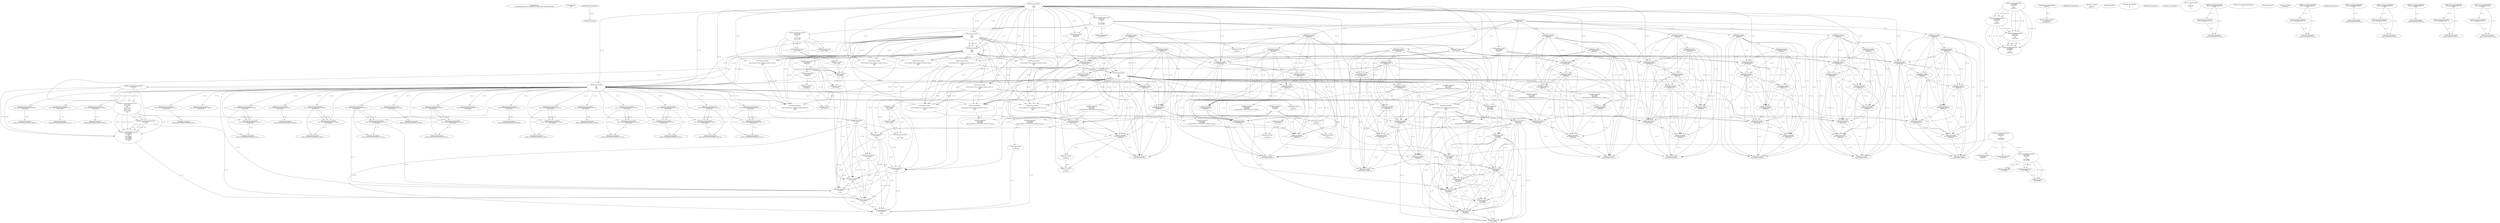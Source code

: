 // Global SCDG with merge call
digraph {
	0 [label="268454688.main
5133bde9cdc9b86a0c15f57f4598909bb27cd162428a0f27980aa55618c99f4f"]
	1 [label="268454699.Sleep
1000"]
	2 [label="268450908.GetProcessHeap
"]
	3 [label="268465424.VirtualAlloc
0
128
12288
4"]
	4 [label="268465190.RegOpenKeyExW
2147483650
268501000
0
131097
2147417172"]
	5 [label="268465223.RegQueryValueExW
2147417376
268500984
0
0
3221762048
2147417188"]
	3 -> 5 [label="(0-->5)"]
	6 [label="268465239.RegCloseKey
2147417376"]
	5 -> 6 [label="(1-->1)"]
	7 [label="268465489.wsprintfW
3221762048
268501104
0"]
	3 -> 7 [label="(0-->1)"]
	5 -> 7 [label="(5-->1)"]
	8 [label="268466183.VirtualAlloc
0
1024
12288
4"]
	3 -> 8 [label="(3-->3)"]
	3 -> 8 [label="(4-->4)"]
	9 [label="268466202.VirtualAlloc
0
3596
12288
4"]
	3 -> 9 [label="(3-->3)"]
	8 -> 9 [label="(3-->3)"]
	3 -> 9 [label="(4-->4)"]
	8 -> 9 [label="(4-->4)"]
	10 [label="268466212.GetWindowsDirectoryW
3221770240
256"]
	9 -> 10 [label="(0-->1)"]
	11 [label="268466270.GetVolumeInformationW
3221770240
3221770752
256
3221771776
3221771784
3221771780
3221771264
256"]
	9 -> 11 [label="(0-->1)"]
	10 -> 11 [label="(1-->1)"]
	10 -> 11 [label="(2-->3)"]
	10 -> 11 [label="(2-->8)"]
	12 [label="268465190.RegOpenKeyExW
2147483650
268501632
0
131097
2147417172"]
	4 -> 12 [label="(1-->1)"]
	4 -> 12 [label="(4-->4)"]
	4 -> 12 [label="(5-->5)"]
	13 [label="268465223.RegQueryValueExW
3221771788
268501592
0
0
3221771788
2147417188"]
	5 -> 13 [label="(6-->6)"]
	14 [label="268465239.RegCloseKey
3221771788"]
	13 -> 14 [label="(1-->1)"]
	13 -> 14 [label="(5-->1)"]
	15 [label="268466320.lstrlenW
3221771788"]
	13 -> 15 [label="(1-->1)"]
	13 -> 15 [label="(5-->1)"]
	14 -> 15 [label="(1-->1)"]
	16 [label="268466376.wsprintfW
3221766144
268501204
0"]
	8 -> 16 [label="(0-->1)"]
	17 [label="268466397.lstrcatW
3221766144
3221771788"]
	8 -> 17 [label="(0-->1)"]
	16 -> 17 [label="(1-->1)"]
	13 -> 17 [label="(1-->2)"]
	13 -> 17 [label="(5-->2)"]
	14 -> 17 [label="(1-->2)"]
	15 -> 17 [label="(1-->2)"]
	18 [label="268466409.GetModuleHandleW
268501752"]
	19 [label="268466416.GetProcAddress
270536744
RtlComputeCrc32"]
	18 -> 19 [label="(0-->1)"]
	20 [label="268466432.lstrlenW
3221766144"]
	8 -> 20 [label="(0-->1)"]
	16 -> 20 [label="(1-->1)"]
	17 -> 20 [label="(1-->1)"]
	21 [label="268466449.RtlComputeCrc32
"]
	22 [label="268466481.VirtualFree
3221770240
0
32768"]
	9 -> 22 [label="(0-->1)"]
	10 -> 22 [label="(1-->1)"]
	11 -> 22 [label="(1-->1)"]
	23 [label="268464882.lstrlenW
3221762048"]
	3 -> 23 [label="(0-->1)"]
	5 -> 23 [label="(5-->1)"]
	7 -> 23 [label="(1-->1)"]
	24 [label="268464893.lstrlenW
268497860"]
	25 [label="268453932.VirtualAlloc
0
retval_lstrlenW_32917_32_retval_lstrlenW_32912_32
12288
64"]
	3 -> 25 [label="(3-->3)"]
	8 -> 25 [label="(3-->3)"]
	9 -> 25 [label="(3-->3)"]
	26 [label="268453967.lstrcpyW
0
268497976"]
	27 [label="268453974.lstrlenW
0"]
	28 [label="268464425.lstrcatW
retval_lstrlenW_33292_32
268497860"]
	24 -> 28 [label="(1-->2)"]
	29 [label="268464433.lstrcatW
retval_lstrlenW_33292_32
268500944"]
	28 -> 29 [label="(1-->1)"]
	30 [label="268464439.lstrcatW
retval_lstrlenW_33292_32
3221762048"]
	28 -> 30 [label="(1-->1)"]
	29 -> 30 [label="(1-->1)"]
	3 -> 30 [label="(0-->2)"]
	5 -> 30 [label="(5-->2)"]
	7 -> 30 [label="(1-->2)"]
	23 -> 30 [label="(1-->2)"]
	31 [label="268464447.lstrcatW
retval_lstrlenW_33292_32
268500948"]
	28 -> 31 [label="(1-->1)"]
	29 -> 31 [label="(1-->1)"]
	30 -> 31 [label="(1-->1)"]
	32 [label="268464636.VirtualAlloc
0
66
12288
64"]
	3 -> 32 [label="(3-->3)"]
	8 -> 32 [label="(3-->3)"]
	9 -> 32 [label="(3-->3)"]
	25 -> 32 [label="(3-->3)"]
	25 -> 32 [label="(4-->4)"]
	33 [label="268464662.wsprintfW
3221778432
268500952
unconstrained_ret_RtlComputeCrc32_32820_32"]
	32 -> 33 [label="(0-->1)"]
	34 [label="268464692.lstrcatW
retval_lstrlenW_33292_32
268497764"]
	28 -> 34 [label="(1-->1)"]
	29 -> 34 [label="(1-->1)"]
	30 -> 34 [label="(1-->1)"]
	31 -> 34 [label="(1-->1)"]
	35 [label="268464700.lstrcatW
retval_lstrlenW_33292_32
268500944"]
	28 -> 35 [label="(1-->1)"]
	29 -> 35 [label="(1-->1)"]
	30 -> 35 [label="(1-->1)"]
	31 -> 35 [label="(1-->1)"]
	34 -> 35 [label="(1-->1)"]
	29 -> 35 [label="(2-->2)"]
	36 [label="268464706.lstrcatW
retval_lstrlenW_33292_32
3221778432"]
	28 -> 36 [label="(1-->1)"]
	29 -> 36 [label="(1-->1)"]
	30 -> 36 [label="(1-->1)"]
	31 -> 36 [label="(1-->1)"]
	34 -> 36 [label="(1-->1)"]
	35 -> 36 [label="(1-->1)"]
	32 -> 36 [label="(0-->2)"]
	33 -> 36 [label="(1-->2)"]
	37 [label="268464714.lstrcatW
retval_lstrlenW_33292_32
268500948"]
	28 -> 37 [label="(1-->1)"]
	29 -> 37 [label="(1-->1)"]
	30 -> 37 [label="(1-->1)"]
	31 -> 37 [label="(1-->1)"]
	34 -> 37 [label="(1-->1)"]
	35 -> 37 [label="(1-->1)"]
	36 -> 37 [label="(1-->1)"]
	31 -> 37 [label="(2-->2)"]
	38 [label="268464726.VirtualFree
3221778432
0
32768"]
	32 -> 38 [label="(0-->1)"]
	33 -> 38 [label="(1-->1)"]
	36 -> 38 [label="(2-->1)"]
	22 -> 38 [label="(3-->3)"]
	39 [label="268464767.lstrlenW
retval_lstrlenW_33292_32"]
	28 -> 39 [label="(1-->1)"]
	29 -> 39 [label="(1-->1)"]
	30 -> 39 [label="(1-->1)"]
	31 -> 39 [label="(1-->1)"]
	34 -> 39 [label="(1-->1)"]
	35 -> 39 [label="(1-->1)"]
	36 -> 39 [label="(1-->1)"]
	37 -> 39 [label="(1-->1)"]
	40 [label="268453998.CreateMutexW
0
0
0"]
	41 [label="268454010.GetLastError
"]
	42 [label="268454017.GetLastError
"]
	43 [label="268454043.VirtualFree
3221774336
0
32768"]
	25 -> 43 [label="(0-->1)"]
	22 -> 43 [label="(3-->3)"]
	38 -> 43 [label="(3-->3)"]
	44 [label="268467629.VirtualFree
3221762048
0
32768"]
	3 -> 44 [label="(0-->1)"]
	5 -> 44 [label="(5-->1)"]
	7 -> 44 [label="(1-->1)"]
	23 -> 44 [label="(1-->1)"]
	30 -> 44 [label="(2-->1)"]
	22 -> 44 [label="(3-->3)"]
	38 -> 44 [label="(3-->3)"]
	43 -> 44 [label="(3-->3)"]
	45 [label="268467737.VirtualFree
3221766144
0
32768"]
	8 -> 45 [label="(0-->1)"]
	16 -> 45 [label="(1-->1)"]
	17 -> 45 [label="(1-->1)"]
	20 -> 45 [label="(1-->1)"]
	22 -> 45 [label="(3-->3)"]
	38 -> 45 [label="(3-->3)"]
	43 -> 45 [label="(3-->3)"]
	44 -> 45 [label="(3-->3)"]
	46 [label="268454737.CreateThread
0
0
268447024
0
0
0"]
	47 [label="268454761.WaitForSingleObject
retval_CreateThread_33512_32
5000"]
	48 [label="268454780.TerminateThread
retval_CreateThread_33512_32
0"]
	47 -> 48 [label="(1-->1)"]
	49 [label="268454790.CloseHandle
retval_CreateThread_33512_32"]
	47 -> 49 [label="(1-->1)"]
	48 -> 49 [label="(1-->1)"]
	50 [label="268454450.CreateToolhelp32Snapshot
2
0"]
	51 [label="268454476.VirtualAlloc
0
556
12288
4"]
	3 -> 51 [label="(3-->3)"]
	8 -> 51 [label="(3-->3)"]
	9 -> 51 [label="(3-->3)"]
	25 -> 51 [label="(3-->3)"]
	32 -> 51 [label="(3-->3)"]
	3 -> 51 [label="(4-->4)"]
	8 -> 51 [label="(4-->4)"]
	9 -> 51 [label="(4-->4)"]
	52 [label="268454501.Process32FirstW
retval_CreateToolhelp32Snapshot_34261_32
3221782528"]
	51 -> 52 [label="(0-->2)"]
	53 [label="268454533.lstrcmpiW
"]
	2 -> 53 [label="(0-->0)"]
	54 [label="268454602.Process32NextW
retval_CreateToolhelp32Snapshot_34261_32
3221782528"]
	52 -> 54 [label="(1-->1)"]
	51 -> 54 [label="(0-->2)"]
	52 -> 54 [label="(2-->2)"]
	55 [label="268454627.VirtualFree
3221782528
0
32768"]
	51 -> 55 [label="(0-->1)"]
	52 -> 55 [label="(2-->1)"]
	54 -> 55 [label="(2-->1)"]
	22 -> 55 [label="(3-->3)"]
	38 -> 55 [label="(3-->3)"]
	43 -> 55 [label="(3-->3)"]
	44 -> 55 [label="(3-->3)"]
	45 -> 55 [label="(3-->3)"]
	56 [label="268454634.CloseHandle
retval_CreateToolhelp32Snapshot_34261_32"]
	52 -> 56 [label="(1-->1)"]
	54 -> 56 [label="(1-->1)"]
	57 [label="268465190.RegOpenKeyExW
2147483650
268501000
0
131097
2147417052"]
	4 -> 57 [label="(1-->1)"]
	12 -> 57 [label="(1-->1)"]
	4 -> 57 [label="(2-->2)"]
	4 -> 57 [label="(4-->4)"]
	12 -> 57 [label="(4-->4)"]
	58 [label="268465489.wsprintfW
3221786624
268500964
0"]
	59 [label="268466212.GetWindowsDirectoryW
3221794816
256"]
	10 -> 59 [label="(2-->2)"]
	11 -> 59 [label="(3-->2)"]
	11 -> 59 [label="(8-->2)"]
	60 [label="268466270.GetVolumeInformationW
3221794816
3221795328
256
3221796352
3221796360
3221796356
3221795840
256"]
	59 -> 60 [label="(1-->1)"]
	10 -> 60 [label="(2-->3)"]
	11 -> 60 [label="(3-->3)"]
	11 -> 60 [label="(8-->3)"]
	59 -> 60 [label="(2-->3)"]
	10 -> 60 [label="(2-->8)"]
	11 -> 60 [label="(3-->8)"]
	11 -> 60 [label="(8-->8)"]
	59 -> 60 [label="(2-->8)"]
	61 [label="268465190.RegOpenKeyExW
2147483650
268501632
0
131097
2147417052"]
	4 -> 61 [label="(1-->1)"]
	12 -> 61 [label="(1-->1)"]
	57 -> 61 [label="(1-->1)"]
	12 -> 61 [label="(2-->2)"]
	4 -> 61 [label="(4-->4)"]
	12 -> 61 [label="(4-->4)"]
	57 -> 61 [label="(4-->4)"]
	57 -> 61 [label="(5-->5)"]
	62 [label="268466376.wsprintfW
3221790720
268501204
0"]
	16 -> 62 [label="(2-->2)"]
	63 [label="268466397.lstrcatW
3221790720
3221796364"]
	62 -> 63 [label="(1-->1)"]
	64 [label="268466432.lstrlenW
3221790720"]
	62 -> 64 [label="(1-->1)"]
	63 -> 64 [label="(1-->1)"]
	65 [label="268466481.VirtualFree
3221794816
0
32768"]
	59 -> 65 [label="(1-->1)"]
	60 -> 65 [label="(1-->1)"]
	22 -> 65 [label="(3-->3)"]
	38 -> 65 [label="(3-->3)"]
	43 -> 65 [label="(3-->3)"]
	44 -> 65 [label="(3-->3)"]
	45 -> 65 [label="(3-->3)"]
	55 -> 65 [label="(3-->3)"]
	66 [label="268464882.lstrlenW
3221786624"]
	58 -> 66 [label="(1-->1)"]
	67 [label="268452641.VirtualAlloc
0
retval_lstrlenW_42129_32_retval_lstrlenW_42131_32
12288
64"]
	3 -> 67 [label="(3-->3)"]
	8 -> 67 [label="(3-->3)"]
	9 -> 67 [label="(3-->3)"]
	25 -> 67 [label="(3-->3)"]
	32 -> 67 [label="(3-->3)"]
	51 -> 67 [label="(3-->3)"]
	25 -> 67 [label="(4-->4)"]
	32 -> 67 [label="(4-->4)"]
	68 [label="268464425.lstrcatW
0
268497860"]
	24 -> 68 [label="(1-->2)"]
	28 -> 68 [label="(2-->2)"]
	69 [label="268464433.lstrcatW
0
268500944"]
	29 -> 69 [label="(2-->2)"]
	35 -> 69 [label="(2-->2)"]
	70 [label="268464439.lstrcatW
0
3221786624"]
	58 -> 70 [label="(1-->2)"]
	66 -> 70 [label="(1-->2)"]
	71 [label="268464447.lstrcatW
0
268500948"]
	31 -> 71 [label="(2-->2)"]
	37 -> 71 [label="(2-->2)"]
	72 [label="268464679.wsprintfW
3221803008
268500964
retval_lstrlenW_42129_32_retval_lstrlenW_42131_32"]
	58 -> 72 [label="(2-->2)"]
	67 -> 72 [label="(2-->3)"]
	73 [label="268464692.lstrcatW
0
268497764"]
	34 -> 73 [label="(2-->2)"]
	74 [label="268464700.lstrcatW
0
268500944"]
	29 -> 74 [label="(2-->2)"]
	35 -> 74 [label="(2-->2)"]
	69 -> 74 [label="(2-->2)"]
	75 [label="268464706.lstrcatW
0
3221803008"]
	72 -> 75 [label="(1-->2)"]
	76 [label="268464714.lstrcatW
0
268500948"]
	31 -> 76 [label="(2-->2)"]
	37 -> 76 [label="(2-->2)"]
	71 -> 76 [label="(2-->2)"]
	77 [label="268464726.VirtualFree
3221803008
0
32768"]
	72 -> 77 [label="(1-->1)"]
	75 -> 77 [label="(2-->1)"]
	22 -> 77 [label="(3-->3)"]
	38 -> 77 [label="(3-->3)"]
	43 -> 77 [label="(3-->3)"]
	44 -> 77 [label="(3-->3)"]
	45 -> 77 [label="(3-->3)"]
	55 -> 77 [label="(3-->3)"]
	65 -> 77 [label="(3-->3)"]
	78 [label="268464767.lstrlenW
0"]
	79 [label="268452707.lstrlenW
268497912"]
	80 [label="268465489.wsprintfW
3221762048
268500964
0"]
	3 -> 80 [label="(0-->1)"]
	81 [label="268453932.VirtualAlloc
0
retval_lstrlenW_32812_32_retval_lstrlenW_32815_32
12288
64"]
	3 -> 81 [label="(3-->3)"]
	8 -> 81 [label="(3-->3)"]
	9 -> 81 [label="(3-->3)"]
	82 [label="268464425.lstrcatW
retval_lstrlenW_32844_32
268497860"]
	24 -> 82 [label="(1-->2)"]
	83 [label="268464433.lstrcatW
retval_lstrlenW_32844_32
268500944"]
	82 -> 83 [label="(1-->1)"]
	84 [label="268464439.lstrcatW
retval_lstrlenW_32844_32
3221762048"]
	82 -> 84 [label="(1-->1)"]
	83 -> 84 [label="(1-->1)"]
	3 -> 84 [label="(0-->2)"]
	23 -> 84 [label="(1-->2)"]
	80 -> 84 [label="(1-->2)"]
	85 [label="268464447.lstrcatW
retval_lstrlenW_32844_32
268500948"]
	82 -> 85 [label="(1-->1)"]
	83 -> 85 [label="(1-->1)"]
	84 -> 85 [label="(1-->1)"]
	86 [label="268464679.wsprintfW
3221778432
268500964
3221774336"]
	32 -> 86 [label="(0-->1)"]
	80 -> 86 [label="(2-->2)"]
	81 -> 86 [label="(0-->3)"]
	87 [label="268464692.lstrcatW
retval_lstrlenW_32844_32
268497764"]
	82 -> 87 [label="(1-->1)"]
	83 -> 87 [label="(1-->1)"]
	84 -> 87 [label="(1-->1)"]
	85 -> 87 [label="(1-->1)"]
	88 [label="268464700.lstrcatW
retval_lstrlenW_32844_32
268500944"]
	82 -> 88 [label="(1-->1)"]
	83 -> 88 [label="(1-->1)"]
	84 -> 88 [label="(1-->1)"]
	85 -> 88 [label="(1-->1)"]
	87 -> 88 [label="(1-->1)"]
	83 -> 88 [label="(2-->2)"]
	89 [label="268464706.lstrcatW
retval_lstrlenW_32844_32
3221778432"]
	82 -> 89 [label="(1-->1)"]
	83 -> 89 [label="(1-->1)"]
	84 -> 89 [label="(1-->1)"]
	85 -> 89 [label="(1-->1)"]
	87 -> 89 [label="(1-->1)"]
	88 -> 89 [label="(1-->1)"]
	32 -> 89 [label="(0-->2)"]
	86 -> 89 [label="(1-->2)"]
	90 [label="268464714.lstrcatW
retval_lstrlenW_32844_32
268500948"]
	82 -> 90 [label="(1-->1)"]
	83 -> 90 [label="(1-->1)"]
	84 -> 90 [label="(1-->1)"]
	85 -> 90 [label="(1-->1)"]
	87 -> 90 [label="(1-->1)"]
	88 -> 90 [label="(1-->1)"]
	89 -> 90 [label="(1-->1)"]
	85 -> 90 [label="(2-->2)"]
	91 [label="268464767.lstrlenW
retval_lstrlenW_32844_32"]
	82 -> 91 [label="(1-->1)"]
	83 -> 91 [label="(1-->1)"]
	84 -> 91 [label="(1-->1)"]
	85 -> 91 [label="(1-->1)"]
	87 -> 91 [label="(1-->1)"]
	88 -> 91 [label="(1-->1)"]
	89 -> 91 [label="(1-->1)"]
	90 -> 91 [label="(1-->1)"]
	92 [label="268454761.WaitForSingleObject
retval_CreateThread_32973_32
5000"]
	93 [label="268454780.TerminateThread
retval_CreateThread_32973_32
0"]
	92 -> 93 [label="(1-->1)"]
	94 [label="268454790.CloseHandle
retval_CreateThread_32973_32"]
	92 -> 94 [label="(1-->1)"]
	93 -> 94 [label="(1-->1)"]
	95 [label="268454501.Process32FirstW
retval_CreateToolhelp32Snapshot_33042_32
3221782528"]
	51 -> 95 [label="(0-->2)"]
	96 [label="268454602.Process32NextW
retval_CreateToolhelp32Snapshot_33042_32
3221782528"]
	95 -> 96 [label="(1-->1)"]
	51 -> 96 [label="(0-->2)"]
	95 -> 96 [label="(2-->2)"]
	97 [label="268454634.CloseHandle
retval_CreateToolhelp32Snapshot_33042_32"]
	95 -> 97 [label="(1-->1)"]
	96 -> 97 [label="(1-->1)"]
	98 [label="268465223.RegQueryValueExW
2147417376
268500984
0
0
3221786624
2147417068"]
	99 [label="268465254.GetLastError
"]
	100 [label="268465263.RegCloseKey
2147417376"]
	98 -> 100 [label="(1-->1)"]
	101 [label="268465223.RegQueryValueExW
3221796364
268501592
0
0
3221796364
2147417068"]
	98 -> 101 [label="(6-->6)"]
	102 [label="268465263.RegCloseKey
3221796364"]
	101 -> 102 [label="(1-->1)"]
	101 -> 102 [label="(5-->1)"]
	103 [label="268452641.VirtualAlloc
0
retval_lstrlenW_39153_32_retval_lstrlenW_39155_32
12288
64"]
	3 -> 103 [label="(3-->3)"]
	8 -> 103 [label="(3-->3)"]
	9 -> 103 [label="(3-->3)"]
	32 -> 103 [label="(3-->3)"]
	51 -> 103 [label="(3-->3)"]
	81 -> 103 [label="(3-->3)"]
	32 -> 103 [label="(4-->4)"]
	81 -> 103 [label="(4-->4)"]
	104 [label="268464425.lstrcatW
3221798912
268497860"]
	103 -> 104 [label="(0-->1)"]
	24 -> 104 [label="(1-->2)"]
	82 -> 104 [label="(2-->2)"]
	105 [label="268464433.lstrcatW
3221798912
268500944"]
	103 -> 105 [label="(0-->1)"]
	104 -> 105 [label="(1-->1)"]
	83 -> 105 [label="(2-->2)"]
	88 -> 105 [label="(2-->2)"]
	106 [label="268464439.lstrcatW
3221798912
3221786624"]
	103 -> 106 [label="(0-->1)"]
	104 -> 106 [label="(1-->1)"]
	105 -> 106 [label="(1-->1)"]
	58 -> 106 [label="(1-->2)"]
	66 -> 106 [label="(1-->2)"]
	98 -> 106 [label="(5-->2)"]
	107 [label="268464447.lstrcatW
3221798912
268500948"]
	103 -> 107 [label="(0-->1)"]
	104 -> 107 [label="(1-->1)"]
	105 -> 107 [label="(1-->1)"]
	106 -> 107 [label="(1-->1)"]
	85 -> 107 [label="(2-->2)"]
	90 -> 107 [label="(2-->2)"]
	108 [label="268464679.wsprintfW
3221803008
268500964
retval_lstrlenW_39153_32_retval_lstrlenW_39155_32"]
	58 -> 108 [label="(2-->2)"]
	80 -> 108 [label="(2-->2)"]
	86 -> 108 [label="(2-->2)"]
	103 -> 108 [label="(2-->3)"]
	109 [label="268464692.lstrcatW
3221798912
268497764"]
	103 -> 109 [label="(0-->1)"]
	104 -> 109 [label="(1-->1)"]
	105 -> 109 [label="(1-->1)"]
	106 -> 109 [label="(1-->1)"]
	107 -> 109 [label="(1-->1)"]
	87 -> 109 [label="(2-->2)"]
	110 [label="268464700.lstrcatW
3221798912
268500944"]
	103 -> 110 [label="(0-->1)"]
	104 -> 110 [label="(1-->1)"]
	105 -> 110 [label="(1-->1)"]
	106 -> 110 [label="(1-->1)"]
	107 -> 110 [label="(1-->1)"]
	109 -> 110 [label="(1-->1)"]
	83 -> 110 [label="(2-->2)"]
	88 -> 110 [label="(2-->2)"]
	105 -> 110 [label="(2-->2)"]
	111 [label="268464706.lstrcatW
3221798912
3221803008"]
	103 -> 111 [label="(0-->1)"]
	104 -> 111 [label="(1-->1)"]
	105 -> 111 [label="(1-->1)"]
	106 -> 111 [label="(1-->1)"]
	107 -> 111 [label="(1-->1)"]
	109 -> 111 [label="(1-->1)"]
	110 -> 111 [label="(1-->1)"]
	108 -> 111 [label="(1-->2)"]
	112 [label="268464714.lstrcatW
3221798912
268500948"]
	103 -> 112 [label="(0-->1)"]
	104 -> 112 [label="(1-->1)"]
	105 -> 112 [label="(1-->1)"]
	106 -> 112 [label="(1-->1)"]
	107 -> 112 [label="(1-->1)"]
	109 -> 112 [label="(1-->1)"]
	110 -> 112 [label="(1-->1)"]
	111 -> 112 [label="(1-->1)"]
	85 -> 112 [label="(2-->2)"]
	90 -> 112 [label="(2-->2)"]
	107 -> 112 [label="(2-->2)"]
	113 [label="268464767.lstrlenW
3221798912"]
	103 -> 113 [label="(0-->1)"]
	104 -> 113 [label="(1-->1)"]
	105 -> 113 [label="(1-->1)"]
	106 -> 113 [label="(1-->1)"]
	107 -> 113 [label="(1-->1)"]
	109 -> 113 [label="(1-->1)"]
	110 -> 113 [label="(1-->1)"]
	111 -> 113 [label="(1-->1)"]
	112 -> 113 [label="(1-->1)"]
	114 [label="268465263.RegCloseKey
3221771788"]
	13 -> 114 [label="(1-->1)"]
	13 -> 114 [label="(5-->1)"]
	115 [label="268453932.VirtualAlloc
0
retval_lstrlenW_32823_32_retval_lstrlenW_32828_32
12288
64"]
	3 -> 115 [label="(3-->3)"]
	8 -> 115 [label="(3-->3)"]
	9 -> 115 [label="(3-->3)"]
	116 [label="268464425.lstrcatW
retval_lstrlenW_32845_32
268497860"]
	24 -> 116 [label="(1-->2)"]
	117 [label="268464433.lstrcatW
retval_lstrlenW_32845_32
268500944"]
	116 -> 117 [label="(1-->1)"]
	118 [label="268464439.lstrcatW
retval_lstrlenW_32845_32
3221762048"]
	116 -> 118 [label="(1-->1)"]
	117 -> 118 [label="(1-->1)"]
	3 -> 118 [label="(0-->2)"]
	5 -> 118 [label="(5-->2)"]
	23 -> 118 [label="(1-->2)"]
	80 -> 118 [label="(1-->2)"]
	119 [label="268464447.lstrcatW
retval_lstrlenW_32845_32
268500948"]
	116 -> 119 [label="(1-->1)"]
	117 -> 119 [label="(1-->1)"]
	118 -> 119 [label="(1-->1)"]
	120 [label="268464662.wsprintfW
3221778432
268500952
unconstrained_ret_RtlComputeCrc32_32813_32"]
	32 -> 120 [label="(0-->1)"]
	121 [label="268464692.lstrcatW
retval_lstrlenW_32845_32
268497764"]
	116 -> 121 [label="(1-->1)"]
	117 -> 121 [label="(1-->1)"]
	118 -> 121 [label="(1-->1)"]
	119 -> 121 [label="(1-->1)"]
	122 [label="268464700.lstrcatW
retval_lstrlenW_32845_32
268500944"]
	116 -> 122 [label="(1-->1)"]
	117 -> 122 [label="(1-->1)"]
	118 -> 122 [label="(1-->1)"]
	119 -> 122 [label="(1-->1)"]
	121 -> 122 [label="(1-->1)"]
	117 -> 122 [label="(2-->2)"]
	123 [label="268464706.lstrcatW
retval_lstrlenW_32845_32
3221778432"]
	116 -> 123 [label="(1-->1)"]
	117 -> 123 [label="(1-->1)"]
	118 -> 123 [label="(1-->1)"]
	119 -> 123 [label="(1-->1)"]
	121 -> 123 [label="(1-->1)"]
	122 -> 123 [label="(1-->1)"]
	32 -> 123 [label="(0-->2)"]
	120 -> 123 [label="(1-->2)"]
	124 [label="268464714.lstrcatW
retval_lstrlenW_32845_32
268500948"]
	116 -> 124 [label="(1-->1)"]
	117 -> 124 [label="(1-->1)"]
	118 -> 124 [label="(1-->1)"]
	119 -> 124 [label="(1-->1)"]
	121 -> 124 [label="(1-->1)"]
	122 -> 124 [label="(1-->1)"]
	123 -> 124 [label="(1-->1)"]
	119 -> 124 [label="(2-->2)"]
	125 [label="268464767.lstrlenW
retval_lstrlenW_32845_32"]
	116 -> 125 [label="(1-->1)"]
	117 -> 125 [label="(1-->1)"]
	118 -> 125 [label="(1-->1)"]
	119 -> 125 [label="(1-->1)"]
	121 -> 125 [label="(1-->1)"]
	122 -> 125 [label="(1-->1)"]
	123 -> 125 [label="(1-->1)"]
	124 -> 125 [label="(1-->1)"]
	126 [label="268454761.WaitForSingleObject
retval_CreateThread_33891_32
5000"]
	127 [label="268454790.CloseHandle
retval_CreateThread_33891_32"]
	126 -> 127 [label="(1-->1)"]
	128 [label="268454602.Process32NextW
retval_CreateToolhelp32Snapshot_38663_32
3221782528"]
	51 -> 128 [label="(0-->2)"]
	129 [label="268454634.CloseHandle
retval_CreateToolhelp32Snapshot_38663_32"]
	128 -> 129 [label="(1-->1)"]
	130 [label="268452641.VirtualAlloc
0
retval_lstrlenW_41415_32_retval_lstrlenW_41416_32
12288
64"]
	3 -> 130 [label="(3-->3)"]
	8 -> 130 [label="(3-->3)"]
	9 -> 130 [label="(3-->3)"]
	32 -> 130 [label="(3-->3)"]
	51 -> 130 [label="(3-->3)"]
	115 -> 130 [label="(3-->3)"]
	32 -> 130 [label="(4-->4)"]
	115 -> 130 [label="(4-->4)"]
	131 [label="268464679.wsprintfW
3221803008
268500964
retval_lstrlenW_41415_32_retval_lstrlenW_41416_32"]
	58 -> 131 [label="(2-->2)"]
	80 -> 131 [label="(2-->2)"]
	130 -> 131 [label="(2-->3)"]
	132 [label="268453967.lstrcpyW
3221774336
268497976"]
	81 -> 132 [label="(0-->1)"]
	133 [label="268453974.lstrlenW
3221774336"]
	81 -> 133 [label="(0-->1)"]
	132 -> 133 [label="(1-->1)"]
	134 [label="268464425.lstrcatW
retval_lstrlenW_32843_32
268497860"]
	24 -> 134 [label="(1-->2)"]
	135 [label="268464433.lstrcatW
retval_lstrlenW_32843_32
268500944"]
	134 -> 135 [label="(1-->1)"]
	136 [label="268464439.lstrcatW
retval_lstrlenW_32843_32
3221762048"]
	134 -> 136 [label="(1-->1)"]
	135 -> 136 [label="(1-->1)"]
	3 -> 136 [label="(0-->2)"]
	23 -> 136 [label="(1-->2)"]
	80 -> 136 [label="(1-->2)"]
	137 [label="268464447.lstrcatW
retval_lstrlenW_32843_32
268500948"]
	134 -> 137 [label="(1-->1)"]
	135 -> 137 [label="(1-->1)"]
	136 -> 137 [label="(1-->1)"]
	138 [label="268464662.wsprintfW
3221778432
268500952
unconstrained_ret_RtlComputeCrc32_32796_32"]
	32 -> 138 [label="(0-->1)"]
	139 [label="268464692.lstrcatW
retval_lstrlenW_32843_32
268497764"]
	134 -> 139 [label="(1-->1)"]
	135 -> 139 [label="(1-->1)"]
	136 -> 139 [label="(1-->1)"]
	137 -> 139 [label="(1-->1)"]
	140 [label="268464700.lstrcatW
retval_lstrlenW_32843_32
268500944"]
	134 -> 140 [label="(1-->1)"]
	135 -> 140 [label="(1-->1)"]
	136 -> 140 [label="(1-->1)"]
	137 -> 140 [label="(1-->1)"]
	139 -> 140 [label="(1-->1)"]
	135 -> 140 [label="(2-->2)"]
	141 [label="268464706.lstrcatW
retval_lstrlenW_32843_32
3221778432"]
	134 -> 141 [label="(1-->1)"]
	135 -> 141 [label="(1-->1)"]
	136 -> 141 [label="(1-->1)"]
	137 -> 141 [label="(1-->1)"]
	139 -> 141 [label="(1-->1)"]
	140 -> 141 [label="(1-->1)"]
	32 -> 141 [label="(0-->2)"]
	138 -> 141 [label="(1-->2)"]
	142 [label="268464714.lstrcatW
retval_lstrlenW_32843_32
268500948"]
	134 -> 142 [label="(1-->1)"]
	135 -> 142 [label="(1-->1)"]
	136 -> 142 [label="(1-->1)"]
	137 -> 142 [label="(1-->1)"]
	139 -> 142 [label="(1-->1)"]
	140 -> 142 [label="(1-->1)"]
	141 -> 142 [label="(1-->1)"]
	137 -> 142 [label="(2-->2)"]
	143 [label="268464767.lstrlenW
retval_lstrlenW_32843_32"]
	134 -> 143 [label="(1-->1)"]
	135 -> 143 [label="(1-->1)"]
	136 -> 143 [label="(1-->1)"]
	137 -> 143 [label="(1-->1)"]
	139 -> 143 [label="(1-->1)"]
	140 -> 143 [label="(1-->1)"]
	141 -> 143 [label="(1-->1)"]
	142 -> 143 [label="(1-->1)"]
	144 [label="268453998.CreateMutexW
0
0
3221774336"]
	81 -> 144 [label="(0-->3)"]
	132 -> 144 [label="(1-->3)"]
	133 -> 144 [label="(1-->3)"]
	145 [label="268454501.Process32FirstW
retval_CreateToolhelp32Snapshot_33552_32
3221782528"]
	51 -> 145 [label="(0-->2)"]
	146 [label="268454602.Process32NextW
retval_CreateToolhelp32Snapshot_33552_32
3221782528"]
	145 -> 146 [label="(1-->1)"]
	51 -> 146 [label="(0-->2)"]
	145 -> 146 [label="(2-->2)"]
	147 [label="268454634.CloseHandle
retval_CreateToolhelp32Snapshot_33552_32"]
	145 -> 147 [label="(1-->1)"]
	146 -> 147 [label="(1-->1)"]
	148 [label="268465489.wsprintfW
3221786624
268501104
0"]
	98 -> 148 [label="(5-->1)"]
	149 [label="268452641.VirtualAlloc
0
retval_lstrlenW_42975_32_retval_lstrlenW_42974_32
12288
64"]
	3 -> 149 [label="(3-->3)"]
	8 -> 149 [label="(3-->3)"]
	9 -> 149 [label="(3-->3)"]
	32 -> 149 [label="(3-->3)"]
	51 -> 149 [label="(3-->3)"]
	81 -> 149 [label="(3-->3)"]
	32 -> 149 [label="(4-->4)"]
	81 -> 149 [label="(4-->4)"]
	150 [label="268464679.wsprintfW
3221803008
268500964
retval_lstrlenW_42975_32_retval_lstrlenW_42974_32"]
	80 -> 150 [label="(2-->2)"]
	149 -> 150 [label="(2-->3)"]
	151 [label="268453932.VirtualAlloc
0
retval_lstrlenW_32822_32_retval_lstrlenW_32824_32
12288
64"]
	3 -> 151 [label="(3-->3)"]
	8 -> 151 [label="(3-->3)"]
	9 -> 151 [label="(3-->3)"]
	152 [label="268464425.lstrcatW
retval_lstrlenW_32839_32
268497860"]
	24 -> 152 [label="(1-->2)"]
	153 [label="268464433.lstrcatW
retval_lstrlenW_32839_32
268500944"]
	152 -> 153 [label="(1-->1)"]
	154 [label="268464439.lstrcatW
retval_lstrlenW_32839_32
3221762048"]
	152 -> 154 [label="(1-->1)"]
	153 -> 154 [label="(1-->1)"]
	3 -> 154 [label="(0-->2)"]
	5 -> 154 [label="(5-->2)"]
	23 -> 154 [label="(1-->2)"]
	80 -> 154 [label="(1-->2)"]
	155 [label="268464447.lstrcatW
retval_lstrlenW_32839_32
268500948"]
	152 -> 155 [label="(1-->1)"]
	153 -> 155 [label="(1-->1)"]
	154 -> 155 [label="(1-->1)"]
	156 [label="268464662.wsprintfW
3221778432
268500952
unconstrained_ret_RtlComputeCrc32_32809_32"]
	32 -> 156 [label="(0-->1)"]
	157 [label="268464692.lstrcatW
retval_lstrlenW_32839_32
268497764"]
	152 -> 157 [label="(1-->1)"]
	153 -> 157 [label="(1-->1)"]
	154 -> 157 [label="(1-->1)"]
	155 -> 157 [label="(1-->1)"]
	158 [label="268464700.lstrcatW
retval_lstrlenW_32839_32
268500944"]
	152 -> 158 [label="(1-->1)"]
	153 -> 158 [label="(1-->1)"]
	154 -> 158 [label="(1-->1)"]
	155 -> 158 [label="(1-->1)"]
	157 -> 158 [label="(1-->1)"]
	153 -> 158 [label="(2-->2)"]
	159 [label="268464706.lstrcatW
retval_lstrlenW_32839_32
3221778432"]
	152 -> 159 [label="(1-->1)"]
	153 -> 159 [label="(1-->1)"]
	154 -> 159 [label="(1-->1)"]
	155 -> 159 [label="(1-->1)"]
	157 -> 159 [label="(1-->1)"]
	158 -> 159 [label="(1-->1)"]
	32 -> 159 [label="(0-->2)"]
	156 -> 159 [label="(1-->2)"]
	160 [label="268464714.lstrcatW
retval_lstrlenW_32839_32
268500948"]
	152 -> 160 [label="(1-->1)"]
	153 -> 160 [label="(1-->1)"]
	154 -> 160 [label="(1-->1)"]
	155 -> 160 [label="(1-->1)"]
	157 -> 160 [label="(1-->1)"]
	158 -> 160 [label="(1-->1)"]
	159 -> 160 [label="(1-->1)"]
	155 -> 160 [label="(2-->2)"]
	161 [label="268464767.lstrlenW
retval_lstrlenW_32839_32"]
	152 -> 161 [label="(1-->1)"]
	153 -> 161 [label="(1-->1)"]
	154 -> 161 [label="(1-->1)"]
	155 -> 161 [label="(1-->1)"]
	157 -> 161 [label="(1-->1)"]
	158 -> 161 [label="(1-->1)"]
	159 -> 161 [label="(1-->1)"]
	160 -> 161 [label="(1-->1)"]
	162 [label="268454602.Process32NextW
retval_CreateToolhelp32Snapshot_32998_32
3221782528"]
	51 -> 162 [label="(0-->2)"]
	163 [label="268454634.CloseHandle
retval_CreateToolhelp32Snapshot_32998_32"]
	162 -> 163 [label="(1-->1)"]
	164 [label="268465239.RegCloseKey
3221796364"]
	101 -> 164 [label="(1-->1)"]
	101 -> 164 [label="(5-->1)"]
	165 [label="268466320.lstrlenW
3221796364"]
	101 -> 165 [label="(1-->1)"]
	101 -> 165 [label="(5-->1)"]
	164 -> 165 [label="(1-->1)"]
	166 [label="268452641.VirtualAlloc
0
retval_lstrlenW_42951_32_retval_lstrlenW_42950_32
12288
64"]
	3 -> 166 [label="(3-->3)"]
	8 -> 166 [label="(3-->3)"]
	9 -> 166 [label="(3-->3)"]
	32 -> 166 [label="(3-->3)"]
	51 -> 166 [label="(3-->3)"]
	151 -> 166 [label="(3-->3)"]
	32 -> 166 [label="(4-->4)"]
	151 -> 166 [label="(4-->4)"]
	167 [label="268464662.wsprintfW
3221803008
268500952
unconstrained_ret_RtlComputeCrc32_42945_32"]
	156 -> 167 [label="(2-->2)"]
	168 [label="268454501.Process32FirstW
retval_CreateToolhelp32Snapshot_32975_32
3221782528"]
	51 -> 168 [label="(0-->2)"]
	169 [label="268454602.Process32NextW
retval_CreateToolhelp32Snapshot_32975_32
3221782528"]
	168 -> 169 [label="(1-->1)"]
	51 -> 169 [label="(0-->2)"]
	168 -> 169 [label="(2-->2)"]
	170 [label="268454634.CloseHandle
retval_CreateToolhelp32Snapshot_32975_32"]
	168 -> 170 [label="(1-->1)"]
	169 -> 170 [label="(1-->1)"]
	171 [label="268454602.Process32NextW
retval_CreateToolhelp32Snapshot_33054_32
3221782528"]
	51 -> 171 [label="(0-->2)"]
	172 [label="268454634.CloseHandle
retval_CreateToolhelp32Snapshot_33054_32"]
	171 -> 172 [label="(1-->1)"]
	173 [label="268454761.WaitForSingleObject
retval_CreateThread_32987_32
5000"]
	174 [label="268454780.TerminateThread
retval_CreateThread_32987_32
0"]
	173 -> 174 [label="(1-->1)"]
	175 [label="268454790.CloseHandle
retval_CreateThread_32987_32"]
	173 -> 175 [label="(1-->1)"]
	174 -> 175 [label="(1-->1)"]
	176 [label="268454501.Process32FirstW
retval_CreateToolhelp32Snapshot_33087_32
3221782528"]
	51 -> 176 [label="(0-->2)"]
	177 [label="268454602.Process32NextW
retval_CreateToolhelp32Snapshot_33087_32
3221782528"]
	176 -> 177 [label="(1-->1)"]
	51 -> 177 [label="(0-->2)"]
	176 -> 177 [label="(2-->2)"]
	178 [label="268454634.CloseHandle
retval_CreateToolhelp32Snapshot_33087_32"]
	176 -> 178 [label="(1-->1)"]
	177 -> 178 [label="(1-->1)"]
	179 [label="268454501.Process32FirstW
retval_CreateToolhelp32Snapshot_32998_32
3221782528"]
	51 -> 179 [label="(0-->2)"]
	180 [label="268464425.lstrcatW
retval_lstrlenW_33003_32
268497860"]
	24 -> 180 [label="(1-->2)"]
	181 [label="268464433.lstrcatW
retval_lstrlenW_33003_32
268500944"]
	180 -> 181 [label="(1-->1)"]
	182 [label="268464439.lstrcatW
retval_lstrlenW_33003_32
3221762048"]
	180 -> 182 [label="(1-->1)"]
	181 -> 182 [label="(1-->1)"]
	3 -> 182 [label="(0-->2)"]
	5 -> 182 [label="(5-->2)"]
	7 -> 182 [label="(1-->2)"]
	23 -> 182 [label="(1-->2)"]
	183 [label="268464447.lstrcatW
retval_lstrlenW_33003_32
268500948"]
	180 -> 183 [label="(1-->1)"]
	181 -> 183 [label="(1-->1)"]
	182 -> 183 [label="(1-->1)"]
	184 [label="268464692.lstrcatW
retval_lstrlenW_33003_32
268497764"]
	180 -> 184 [label="(1-->1)"]
	181 -> 184 [label="(1-->1)"]
	182 -> 184 [label="(1-->1)"]
	183 -> 184 [label="(1-->1)"]
	185 [label="268464700.lstrcatW
retval_lstrlenW_33003_32
268500944"]
	180 -> 185 [label="(1-->1)"]
	181 -> 185 [label="(1-->1)"]
	182 -> 185 [label="(1-->1)"]
	183 -> 185 [label="(1-->1)"]
	184 -> 185 [label="(1-->1)"]
	181 -> 185 [label="(2-->2)"]
	186 [label="268464706.lstrcatW
retval_lstrlenW_33003_32
3221778432"]
	180 -> 186 [label="(1-->1)"]
	181 -> 186 [label="(1-->1)"]
	182 -> 186 [label="(1-->1)"]
	183 -> 186 [label="(1-->1)"]
	184 -> 186 [label="(1-->1)"]
	185 -> 186 [label="(1-->1)"]
	32 -> 186 [label="(0-->2)"]
	33 -> 186 [label="(1-->2)"]
	187 [label="268464714.lstrcatW
retval_lstrlenW_33003_32
268500948"]
	180 -> 187 [label="(1-->1)"]
	181 -> 187 [label="(1-->1)"]
	182 -> 187 [label="(1-->1)"]
	183 -> 187 [label="(1-->1)"]
	184 -> 187 [label="(1-->1)"]
	185 -> 187 [label="(1-->1)"]
	186 -> 187 [label="(1-->1)"]
	183 -> 187 [label="(2-->2)"]
	188 [label="268464767.lstrlenW
retval_lstrlenW_33003_32"]
	180 -> 188 [label="(1-->1)"]
	181 -> 188 [label="(1-->1)"]
	182 -> 188 [label="(1-->1)"]
	183 -> 188 [label="(1-->1)"]
	184 -> 188 [label="(1-->1)"]
	185 -> 188 [label="(1-->1)"]
	186 -> 188 [label="(1-->1)"]
	187 -> 188 [label="(1-->1)"]
	189 [label="268454761.WaitForSingleObject
retval_CreateThread_33667_32
5000"]
	190 [label="268454790.CloseHandle
retval_CreateThread_33667_32"]
	189 -> 190 [label="(1-->1)"]
	191 [label="268454602.Process32NextW
retval_CreateToolhelp32Snapshot_34076_32
3221782528"]
	51 -> 191 [label="(0-->2)"]
	192 [label="268454634.CloseHandle
retval_CreateToolhelp32Snapshot_34076_32"]
	191 -> 192 [label="(1-->1)"]
	193 [label="268454602.Process32NextW
retval_CreateToolhelp32Snapshot_33688_32
3221782528"]
	51 -> 193 [label="(0-->2)"]
	194 [label="268454634.CloseHandle
retval_CreateToolhelp32Snapshot_33688_32"]
	193 -> 194 [label="(1-->1)"]
	195 [label="268454501.Process32FirstW
retval_CreateToolhelp32Snapshot_33677_32
3221782528"]
	51 -> 195 [label="(0-->2)"]
	196 [label="268454602.Process32NextW
retval_CreateToolhelp32Snapshot_33677_32
3221782528"]
	195 -> 196 [label="(1-->1)"]
	51 -> 196 [label="(0-->2)"]
	195 -> 196 [label="(2-->2)"]
	197 [label="268454634.CloseHandle
retval_CreateToolhelp32Snapshot_33677_32"]
	195 -> 197 [label="(1-->1)"]
	196 -> 197 [label="(1-->1)"]
	198 [label="268454602.Process32NextW
retval_CreateToolhelp32Snapshot_35770_32
3221782528"]
	51 -> 198 [label="(0-->2)"]
	199 [label="268454634.CloseHandle
retval_CreateToolhelp32Snapshot_35770_32"]
	198 -> 199 [label="(1-->1)"]
	200 [label="268453932.VirtualAlloc
0
retval_lstrlenW_32829_32_retval_lstrlenW_32825_32
12288
64"]
	3 -> 200 [label="(3-->3)"]
	8 -> 200 [label="(3-->3)"]
	9 -> 200 [label="(3-->3)"]
	201 [label="268464425.lstrcatW
retval_lstrlenW_32872_32
268497860"]
	24 -> 201 [label="(1-->2)"]
	202 [label="268464433.lstrcatW
retval_lstrlenW_32872_32
268500944"]
	201 -> 202 [label="(1-->1)"]
	203 [label="268464439.lstrcatW
retval_lstrlenW_32872_32
3221762048"]
	201 -> 203 [label="(1-->1)"]
	202 -> 203 [label="(1-->1)"]
	3 -> 203 [label="(0-->2)"]
	23 -> 203 [label="(1-->2)"]
	80 -> 203 [label="(1-->2)"]
	204 [label="268464447.lstrcatW
retval_lstrlenW_32872_32
268500948"]
	201 -> 204 [label="(1-->1)"]
	202 -> 204 [label="(1-->1)"]
	203 -> 204 [label="(1-->1)"]
	205 [label="268464692.lstrcatW
retval_lstrlenW_32872_32
268497764"]
	201 -> 205 [label="(1-->1)"]
	202 -> 205 [label="(1-->1)"]
	203 -> 205 [label="(1-->1)"]
	204 -> 205 [label="(1-->1)"]
	206 [label="268464700.lstrcatW
retval_lstrlenW_32872_32
268500944"]
	201 -> 206 [label="(1-->1)"]
	202 -> 206 [label="(1-->1)"]
	203 -> 206 [label="(1-->1)"]
	204 -> 206 [label="(1-->1)"]
	205 -> 206 [label="(1-->1)"]
	202 -> 206 [label="(2-->2)"]
	207 [label="268464706.lstrcatW
retval_lstrlenW_32872_32
3221778432"]
	201 -> 207 [label="(1-->1)"]
	202 -> 207 [label="(1-->1)"]
	203 -> 207 [label="(1-->1)"]
	204 -> 207 [label="(1-->1)"]
	205 -> 207 [label="(1-->1)"]
	206 -> 207 [label="(1-->1)"]
	32 -> 207 [label="(0-->2)"]
	86 -> 207 [label="(1-->2)"]
	208 [label="268464714.lstrcatW
retval_lstrlenW_32872_32
268500948"]
	201 -> 208 [label="(1-->1)"]
	202 -> 208 [label="(1-->1)"]
	203 -> 208 [label="(1-->1)"]
	204 -> 208 [label="(1-->1)"]
	205 -> 208 [label="(1-->1)"]
	206 -> 208 [label="(1-->1)"]
	207 -> 208 [label="(1-->1)"]
	204 -> 208 [label="(2-->2)"]
	209 [label="268464767.lstrlenW
retval_lstrlenW_32872_32"]
	201 -> 209 [label="(1-->1)"]
	202 -> 209 [label="(1-->1)"]
	203 -> 209 [label="(1-->1)"]
	204 -> 209 [label="(1-->1)"]
	205 -> 209 [label="(1-->1)"]
	206 -> 209 [label="(1-->1)"]
	207 -> 209 [label="(1-->1)"]
	208 -> 209 [label="(1-->1)"]
	210 [label="268454761.WaitForSingleObject
retval_CreateThread_33917_32
5000"]
	211 [label="268454780.TerminateThread
retval_CreateThread_33917_32
0"]
	210 -> 211 [label="(1-->1)"]
	212 [label="268454790.CloseHandle
retval_CreateThread_33917_32"]
	210 -> 212 [label="(1-->1)"]
	211 -> 212 [label="(1-->1)"]
	213 [label="268454602.Process32NextW
retval_CreateToolhelp32Snapshot_35085_32
3221782528"]
	51 -> 213 [label="(0-->2)"]
	214 [label="268454634.CloseHandle
retval_CreateToolhelp32Snapshot_35085_32"]
	213 -> 214 [label="(1-->1)"]
	215 [label="268454501.Process32FirstW
retval_CreateToolhelp32Snapshot_33553_32
3221782528"]
	51 -> 215 [label="(0-->2)"]
	216 [label="268454602.Process32NextW
retval_CreateToolhelp32Snapshot_33553_32
3221782528"]
	215 -> 216 [label="(1-->1)"]
	51 -> 216 [label="(0-->2)"]
	215 -> 216 [label="(2-->2)"]
	217 [label="268454634.CloseHandle
retval_CreateToolhelp32Snapshot_33553_32"]
	215 -> 217 [label="(1-->1)"]
	216 -> 217 [label="(1-->1)"]
	218 [label="268453932.VirtualAlloc
0
retval_lstrlenW_32895_32_retval_lstrlenW_32898_32
12288
64"]
	3 -> 218 [label="(3-->3)"]
	8 -> 218 [label="(3-->3)"]
	9 -> 218 [label="(3-->3)"]
	219 [label="268464425.lstrcatW
retval_lstrlenW_32915_32
268497860"]
	24 -> 219 [label="(1-->2)"]
	220 [label="268464433.lstrcatW
retval_lstrlenW_32915_32
268500944"]
	219 -> 220 [label="(1-->1)"]
	221 [label="268464439.lstrcatW
retval_lstrlenW_32915_32
3221762048"]
	219 -> 221 [label="(1-->1)"]
	220 -> 221 [label="(1-->1)"]
	3 -> 221 [label="(0-->2)"]
	23 -> 221 [label="(1-->2)"]
	80 -> 221 [label="(1-->2)"]
	222 [label="268464447.lstrcatW
retval_lstrlenW_32915_32
268500948"]
	219 -> 222 [label="(1-->1)"]
	220 -> 222 [label="(1-->1)"]
	221 -> 222 [label="(1-->1)"]
	223 [label="268464692.lstrcatW
retval_lstrlenW_32915_32
268497764"]
	219 -> 223 [label="(1-->1)"]
	220 -> 223 [label="(1-->1)"]
	221 -> 223 [label="(1-->1)"]
	222 -> 223 [label="(1-->1)"]
	224 [label="268464700.lstrcatW
retval_lstrlenW_32915_32
268500944"]
	219 -> 224 [label="(1-->1)"]
	220 -> 224 [label="(1-->1)"]
	221 -> 224 [label="(1-->1)"]
	222 -> 224 [label="(1-->1)"]
	223 -> 224 [label="(1-->1)"]
	220 -> 224 [label="(2-->2)"]
	225 [label="268464706.lstrcatW
retval_lstrlenW_32915_32
3221778432"]
	219 -> 225 [label="(1-->1)"]
	220 -> 225 [label="(1-->1)"]
	221 -> 225 [label="(1-->1)"]
	222 -> 225 [label="(1-->1)"]
	223 -> 225 [label="(1-->1)"]
	224 -> 225 [label="(1-->1)"]
	32 -> 225 [label="(0-->2)"]
	86 -> 225 [label="(1-->2)"]
	226 [label="268464714.lstrcatW
retval_lstrlenW_32915_32
268500948"]
	219 -> 226 [label="(1-->1)"]
	220 -> 226 [label="(1-->1)"]
	221 -> 226 [label="(1-->1)"]
	222 -> 226 [label="(1-->1)"]
	223 -> 226 [label="(1-->1)"]
	224 -> 226 [label="(1-->1)"]
	225 -> 226 [label="(1-->1)"]
	222 -> 226 [label="(2-->2)"]
	227 [label="268464767.lstrlenW
retval_lstrlenW_32915_32"]
	219 -> 227 [label="(1-->1)"]
	220 -> 227 [label="(1-->1)"]
	221 -> 227 [label="(1-->1)"]
	222 -> 227 [label="(1-->1)"]
	223 -> 227 [label="(1-->1)"]
	224 -> 227 [label="(1-->1)"]
	225 -> 227 [label="(1-->1)"]
	226 -> 227 [label="(1-->1)"]
	228 [label="268454761.WaitForSingleObject
retval_CreateThread_33738_32
5000"]
	229 [label="268454780.TerminateThread
retval_CreateThread_33738_32
0"]
	228 -> 229 [label="(1-->1)"]
	230 [label="268454790.CloseHandle
retval_CreateThread_33738_32"]
	228 -> 230 [label="(1-->1)"]
	229 -> 230 [label="(1-->1)"]
	231 [label="268454602.Process32NextW
retval_CreateToolhelp32Snapshot_33878_32
3221782528"]
	51 -> 231 [label="(0-->2)"]
	232 [label="268454634.CloseHandle
retval_CreateToolhelp32Snapshot_33878_32"]
	231 -> 232 [label="(1-->1)"]
	233 [label="268454501.Process32FirstW
retval_CreateToolhelp32Snapshot_33602_32
3221782528"]
	51 -> 233 [label="(0-->2)"]
	234 [label="268454602.Process32NextW
retval_CreateToolhelp32Snapshot_33602_32
3221782528"]
	233 -> 234 [label="(1-->1)"]
	51 -> 234 [label="(0-->2)"]
	233 -> 234 [label="(2-->2)"]
	235 [label="268454634.CloseHandle
retval_CreateToolhelp32Snapshot_33602_32"]
	233 -> 235 [label="(1-->1)"]
	234 -> 235 [label="(1-->1)"]
	236 [label="268454501.Process32FirstW
retval_CreateToolhelp32Snapshot_33825_32
3221782528"]
	51 -> 236 [label="(0-->2)"]
	237 [label="268454602.Process32NextW
retval_CreateToolhelp32Snapshot_33825_32
3221782528"]
	236 -> 237 [label="(1-->1)"]
	51 -> 237 [label="(0-->2)"]
	236 -> 237 [label="(2-->2)"]
	238 [label="268454634.CloseHandle
retval_CreateToolhelp32Snapshot_33825_32"]
	236 -> 238 [label="(1-->1)"]
	237 -> 238 [label="(1-->1)"]
	239 [label="268454501.Process32FirstW
retval_CreateToolhelp32Snapshot_35770_32
3221782528"]
	51 -> 239 [label="(0-->2)"]
}
